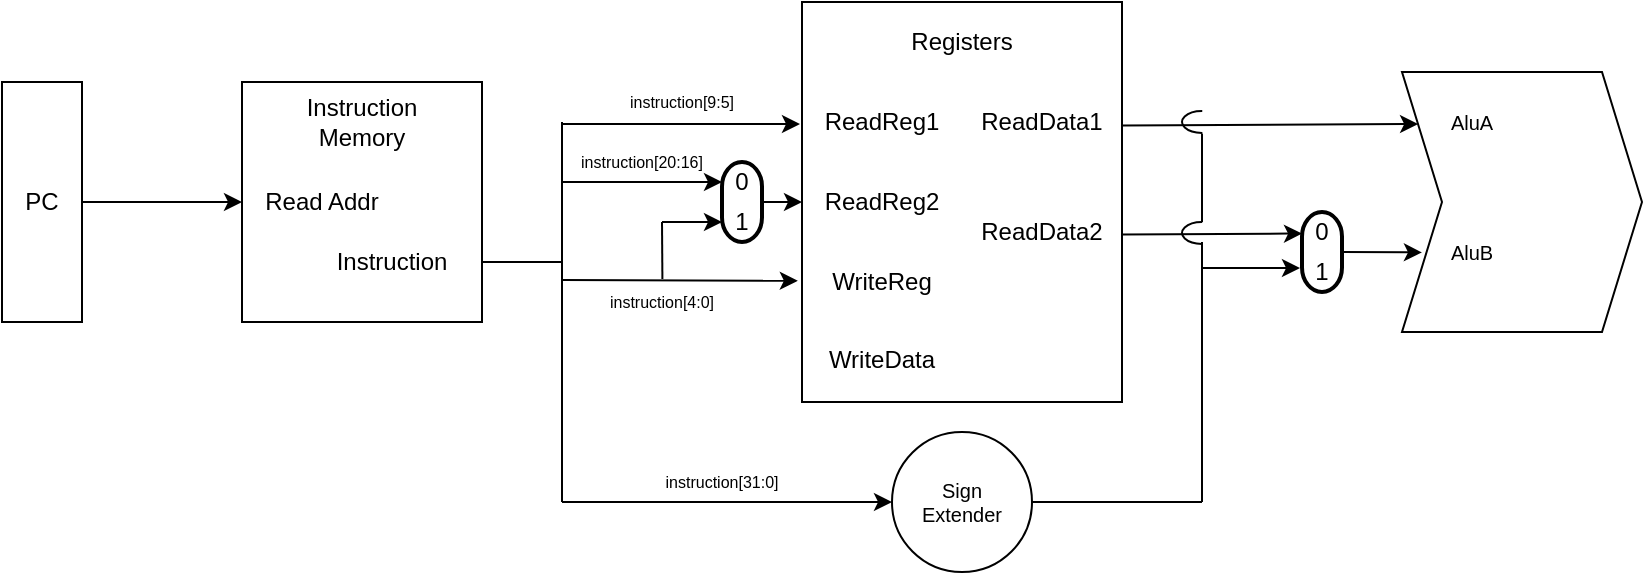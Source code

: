 <mxfile version="10.6.3" type="device"><diagram id="KLUNvmyKPT-SbZpm8EcM" name="Page-1"><mxGraphModel dx="961" dy="540" grid="1" gridSize="10" guides="1" tooltips="1" connect="1" arrows="1" fold="1" page="1" pageScale="1" pageWidth="10000" pageHeight="1100" math="0" shadow="0"><root><mxCell id="0"/><mxCell id="1" parent="0"/><mxCell id="L-ClFri9jHB5_9I61emS-2" value="" style="rounded=0;whiteSpace=wrap;html=1;" vertex="1" parent="1"><mxGeometry x="440" y="440" width="40" height="120" as="geometry"/></mxCell><mxCell id="L-ClFri9jHB5_9I61emS-3" value="&lt;div&gt;PC&lt;/div&gt;" style="text;html=1;strokeColor=none;fillColor=none;align=center;verticalAlign=middle;whiteSpace=wrap;rounded=0;" vertex="1" parent="1"><mxGeometry x="440" y="490" width="40" height="20" as="geometry"/></mxCell><mxCell id="L-ClFri9jHB5_9I61emS-4" value="" style="rounded=0;whiteSpace=wrap;html=1;" vertex="1" parent="1"><mxGeometry x="560" y="440" width="120" height="120" as="geometry"/></mxCell><mxCell id="L-ClFri9jHB5_9I61emS-5" value="" style="endArrow=classic;html=1;exitX=1;exitY=0.5;exitDx=0;exitDy=0;entryX=0;entryY=0.5;entryDx=0;entryDy=0;" edge="1" parent="1" source="L-ClFri9jHB5_9I61emS-3" target="L-ClFri9jHB5_9I61emS-4"><mxGeometry width="50" height="50" relative="1" as="geometry"><mxPoint x="440" y="630" as="sourcePoint"/><mxPoint x="490" y="580" as="targetPoint"/></mxGeometry></mxCell><mxCell id="L-ClFri9jHB5_9I61emS-6" value="Instruction Memory" style="text;html=1;strokeColor=none;fillColor=none;align=center;verticalAlign=middle;whiteSpace=wrap;rounded=0;" vertex="1" parent="1"><mxGeometry x="600" y="450" width="40" height="20" as="geometry"/></mxCell><mxCell id="L-ClFri9jHB5_9I61emS-7" value="Read Addr" style="text;html=1;strokeColor=none;fillColor=none;align=center;verticalAlign=middle;whiteSpace=wrap;rounded=0;" vertex="1" parent="1"><mxGeometry x="565" y="490" width="70" height="20" as="geometry"/></mxCell><mxCell id="L-ClFri9jHB5_9I61emS-10" value="&lt;div&gt;Instruction&lt;/div&gt;" style="text;html=1;strokeColor=none;fillColor=none;align=center;verticalAlign=middle;whiteSpace=wrap;rounded=0;" vertex="1" parent="1"><mxGeometry x="615" y="520" width="40" height="20" as="geometry"/></mxCell><mxCell id="L-ClFri9jHB5_9I61emS-11" value="" style="endArrow=none;html=1;entryX=1;entryY=0.75;entryDx=0;entryDy=0;" edge="1" parent="1" target="L-ClFri9jHB5_9I61emS-4"><mxGeometry width="50" height="50" relative="1" as="geometry"><mxPoint x="720" y="530" as="sourcePoint"/><mxPoint x="490" y="580" as="targetPoint"/></mxGeometry></mxCell><mxCell id="L-ClFri9jHB5_9I61emS-13" value="" style="rounded=0;whiteSpace=wrap;html=1;" vertex="1" parent="1"><mxGeometry x="840" y="400" width="160" height="200" as="geometry"/></mxCell><mxCell id="L-ClFri9jHB5_9I61emS-14" value="Registers" style="text;html=1;strokeColor=none;fillColor=none;align=center;verticalAlign=middle;whiteSpace=wrap;rounded=0;" vertex="1" parent="1"><mxGeometry x="900" y="410" width="40" height="20" as="geometry"/></mxCell><mxCell id="L-ClFri9jHB5_9I61emS-15" value="ReadReg1" style="text;html=1;strokeColor=none;fillColor=none;align=center;verticalAlign=middle;whiteSpace=wrap;rounded=0;" vertex="1" parent="1"><mxGeometry x="860" y="450" width="40" height="20" as="geometry"/></mxCell><mxCell id="L-ClFri9jHB5_9I61emS-16" value="ReadReg2" style="text;html=1;strokeColor=none;fillColor=none;align=center;verticalAlign=middle;whiteSpace=wrap;rounded=0;" vertex="1" parent="1"><mxGeometry x="860" y="490" width="40" height="20" as="geometry"/></mxCell><mxCell id="L-ClFri9jHB5_9I61emS-17" value="WriteReg" style="text;html=1;strokeColor=none;fillColor=none;align=center;verticalAlign=middle;whiteSpace=wrap;rounded=0;" vertex="1" parent="1"><mxGeometry x="860" y="529.5" width="40" height="20" as="geometry"/></mxCell><mxCell id="L-ClFri9jHB5_9I61emS-18" value="WriteData" style="text;html=1;strokeColor=none;fillColor=none;align=center;verticalAlign=middle;whiteSpace=wrap;rounded=0;" vertex="1" parent="1"><mxGeometry x="860" y="569" width="40" height="20" as="geometry"/></mxCell><mxCell id="L-ClFri9jHB5_9I61emS-19" value="ReadData1" style="text;html=1;strokeColor=none;fillColor=none;align=center;verticalAlign=middle;whiteSpace=wrap;rounded=0;" vertex="1" parent="1"><mxGeometry x="940" y="450" width="40" height="20" as="geometry"/></mxCell><mxCell id="L-ClFri9jHB5_9I61emS-20" value="ReadData2" style="text;html=1;strokeColor=none;fillColor=none;align=center;verticalAlign=middle;whiteSpace=wrap;rounded=0;" vertex="1" parent="1"><mxGeometry x="940" y="505" width="40" height="20" as="geometry"/></mxCell><mxCell id="L-ClFri9jHB5_9I61emS-21" value="" style="strokeWidth=2;html=1;shape=mxgraph.flowchart.terminator;whiteSpace=wrap;rotation=90;" vertex="1" parent="1"><mxGeometry x="790" y="490" width="40" height="20" as="geometry"/></mxCell><mxCell id="L-ClFri9jHB5_9I61emS-22" value="0" style="text;html=1;strokeColor=none;fillColor=none;align=center;verticalAlign=middle;whiteSpace=wrap;rounded=0;" vertex="1" parent="1"><mxGeometry x="790" y="480" width="40" height="20" as="geometry"/></mxCell><mxCell id="L-ClFri9jHB5_9I61emS-23" value="1" style="text;html=1;strokeColor=none;fillColor=none;align=center;verticalAlign=middle;whiteSpace=wrap;rounded=0;" vertex="1" parent="1"><mxGeometry x="790" y="500" width="40" height="20" as="geometry"/></mxCell><mxCell id="L-ClFri9jHB5_9I61emS-24" value="" style="endArrow=classic;html=1;exitX=0.75;exitY=0;exitDx=0;exitDy=0;entryX=0;entryY=0.5;entryDx=0;entryDy=0;" edge="1" parent="1" source="L-ClFri9jHB5_9I61emS-23" target="L-ClFri9jHB5_9I61emS-13"><mxGeometry width="50" height="50" relative="1" as="geometry"><mxPoint x="440" y="670" as="sourcePoint"/><mxPoint x="490" y="620" as="targetPoint"/></mxGeometry></mxCell><mxCell id="L-ClFri9jHB5_9I61emS-25" value="" style="endArrow=none;html=1;" edge="1" parent="1"><mxGeometry width="50" height="50" relative="1" as="geometry"><mxPoint x="720" y="460" as="sourcePoint"/><mxPoint x="720" y="530" as="targetPoint"/></mxGeometry></mxCell><mxCell id="L-ClFri9jHB5_9I61emS-26" value="" style="endArrow=classic;html=1;" edge="1" parent="1"><mxGeometry width="50" height="50" relative="1" as="geometry"><mxPoint x="720" y="461" as="sourcePoint"/><mxPoint x="839" y="461" as="targetPoint"/></mxGeometry></mxCell><mxCell id="L-ClFri9jHB5_9I61emS-27" value="instruction[9:5]" style="text;html=1;strokeColor=none;fillColor=none;align=center;verticalAlign=middle;whiteSpace=wrap;rounded=0;fontSize=8;" vertex="1" parent="1"><mxGeometry x="760" y="440" width="40" height="20" as="geometry"/></mxCell><mxCell id="L-ClFri9jHB5_9I61emS-28" value="" style="endArrow=classic;html=1;fontSize=10;entryX=0.25;entryY=0.5;entryDx=0;entryDy=0;entryPerimeter=0;" edge="1" parent="1" target="L-ClFri9jHB5_9I61emS-22"><mxGeometry width="50" height="50" relative="1" as="geometry"><mxPoint x="720" y="490" as="sourcePoint"/><mxPoint x="780" y="540" as="targetPoint"/></mxGeometry></mxCell><mxCell id="L-ClFri9jHB5_9I61emS-29" value="instruction[20:16]" style="text;html=1;strokeColor=none;fillColor=none;align=center;verticalAlign=middle;whiteSpace=wrap;rounded=0;fontSize=8;" vertex="1" parent="1"><mxGeometry x="740" y="470" width="40" height="20" as="geometry"/></mxCell><mxCell id="L-ClFri9jHB5_9I61emS-30" value="" style="endArrow=classic;html=1;fontSize=9;entryX=-0.013;entryY=0.697;entryDx=0;entryDy=0;entryPerimeter=0;" edge="1" parent="1" target="L-ClFri9jHB5_9I61emS-13"><mxGeometry width="50" height="50" relative="1" as="geometry"><mxPoint x="720" y="539" as="sourcePoint"/><mxPoint x="540" y="620" as="targetPoint"/></mxGeometry></mxCell><mxCell id="L-ClFri9jHB5_9I61emS-31" value="" style="endArrow=none;html=1;fontSize=9;" edge="1" parent="1"><mxGeometry width="50" height="50" relative="1" as="geometry"><mxPoint x="720" y="650" as="sourcePoint"/><mxPoint x="720" y="530" as="targetPoint"/></mxGeometry></mxCell><mxCell id="L-ClFri9jHB5_9I61emS-32" value="instruction[4:0]" style="text;html=1;strokeColor=none;fillColor=none;align=center;verticalAlign=middle;whiteSpace=wrap;rounded=0;fontSize=8;" vertex="1" parent="1"><mxGeometry x="750" y="540" width="40" height="20" as="geometry"/></mxCell><mxCell id="L-ClFri9jHB5_9I61emS-33" value="" style="endArrow=none;html=1;fontSize=8;entryX=0.505;entryY=-0.073;entryDx=0;entryDy=0;entryPerimeter=0;" edge="1" parent="1" target="L-ClFri9jHB5_9I61emS-32"><mxGeometry width="50" height="50" relative="1" as="geometry"><mxPoint x="770" y="510" as="sourcePoint"/><mxPoint x="770" y="530" as="targetPoint"/></mxGeometry></mxCell><mxCell id="L-ClFri9jHB5_9I61emS-34" value="" style="endArrow=classic;html=1;fontSize=8;entryX=0.25;entryY=0.5;entryDx=0;entryDy=0;entryPerimeter=0;" edge="1" parent="1" target="L-ClFri9jHB5_9I61emS-23"><mxGeometry width="50" height="50" relative="1" as="geometry"><mxPoint x="770" y="510" as="sourcePoint"/><mxPoint x="780" y="500" as="targetPoint"/></mxGeometry></mxCell><mxCell id="L-ClFri9jHB5_9I61emS-35" value="" style="shape=step;perimeter=stepPerimeter;whiteSpace=wrap;html=1;fixedSize=1;fontSize=8;size=20;" vertex="1" parent="1"><mxGeometry x="1140" y="435" width="120" height="130" as="geometry"/></mxCell><mxCell id="L-ClFri9jHB5_9I61emS-36" value="" style="strokeWidth=2;html=1;shape=mxgraph.flowchart.terminator;whiteSpace=wrap;rotation=90;" vertex="1" parent="1"><mxGeometry x="1080" y="515" width="40" height="20" as="geometry"/></mxCell><mxCell id="L-ClFri9jHB5_9I61emS-37" value="0" style="text;html=1;strokeColor=none;fillColor=none;align=center;verticalAlign=middle;whiteSpace=wrap;rounded=0;" vertex="1" parent="1"><mxGeometry x="1080" y="505" width="40" height="20" as="geometry"/></mxCell><mxCell id="L-ClFri9jHB5_9I61emS-38" value="1" style="text;html=1;strokeColor=none;fillColor=none;align=center;verticalAlign=middle;whiteSpace=wrap;rounded=0;" vertex="1" parent="1"><mxGeometry x="1080" y="525" width="40" height="20" as="geometry"/></mxCell><mxCell id="L-ClFri9jHB5_9I61emS-39" value="" style="endArrow=classic;html=1;exitX=0.75;exitY=0;exitDx=0;exitDy=0;entryX=0.083;entryY=0.694;entryDx=0;entryDy=0;entryPerimeter=0;" edge="1" parent="1" source="L-ClFri9jHB5_9I61emS-38" target="L-ClFri9jHB5_9I61emS-35"><mxGeometry width="50" height="50" relative="1" as="geometry"><mxPoint x="730" y="695" as="sourcePoint"/><mxPoint x="1130" y="525.2" as="targetPoint"/></mxGeometry></mxCell><mxCell id="L-ClFri9jHB5_9I61emS-43" value="" style="endArrow=classic;html=1;fontSize=8;entryX=0.25;entryY=0.539;entryDx=0;entryDy=0;exitX=1;exitY=0.581;exitDx=0;exitDy=0;exitPerimeter=0;entryPerimeter=0;" edge="1" parent="1" source="L-ClFri9jHB5_9I61emS-13" target="L-ClFri9jHB5_9I61emS-37"><mxGeometry width="50" height="50" relative="1" as="geometry"><mxPoint x="1060" y="650" as="sourcePoint"/><mxPoint x="1070" y="510" as="targetPoint"/></mxGeometry></mxCell><mxCell id="L-ClFri9jHB5_9I61emS-44" value="" style="endArrow=classic;html=1;fontSize=8;exitX=1.003;exitY=0.309;exitDx=0;exitDy=0;exitPerimeter=0;entryX=0.067;entryY=0.2;entryDx=0;entryDy=0;entryPerimeter=0;" edge="1" parent="1" source="L-ClFri9jHB5_9I61emS-13" target="L-ClFri9jHB5_9I61emS-35"><mxGeometry width="50" height="50" relative="1" as="geometry"><mxPoint x="1010" y="579.5" as="sourcePoint"/><mxPoint x="1060" y="529.5" as="targetPoint"/></mxGeometry></mxCell><mxCell id="L-ClFri9jHB5_9I61emS-45" value="AluA" style="text;html=1;strokeColor=none;fillColor=none;align=center;verticalAlign=middle;whiteSpace=wrap;rounded=0;fontSize=10;" vertex="1" parent="1"><mxGeometry x="1160" y="450" width="30" height="20" as="geometry"/></mxCell><mxCell id="L-ClFri9jHB5_9I61emS-46" value="AluB" style="text;html=1;strokeColor=none;fillColor=none;align=center;verticalAlign=middle;whiteSpace=wrap;rounded=0;fontSize=10;" vertex="1" parent="1"><mxGeometry x="1160" y="515" width="30" height="20" as="geometry"/></mxCell><mxCell id="L-ClFri9jHB5_9I61emS-47" value="" style="ellipse;whiteSpace=wrap;html=1;aspect=fixed;fontSize=10;" vertex="1" parent="1"><mxGeometry x="885" y="615" width="70" height="70" as="geometry"/></mxCell><mxCell id="L-ClFri9jHB5_9I61emS-48" value="&lt;div&gt;Sign&lt;/div&gt;&lt;div&gt;Extender&lt;br&gt;&lt;/div&gt;" style="text;html=1;strokeColor=none;fillColor=none;align=center;verticalAlign=middle;whiteSpace=wrap;rounded=0;fontSize=10;" vertex="1" parent="1"><mxGeometry x="900" y="640" width="40" height="20" as="geometry"/></mxCell><mxCell id="L-ClFri9jHB5_9I61emS-49" value="" style="endArrow=classic;html=1;fontSize=10;entryX=0;entryY=0.5;entryDx=0;entryDy=0;" edge="1" parent="1" target="L-ClFri9jHB5_9I61emS-47"><mxGeometry width="50" height="50" relative="1" as="geometry"><mxPoint x="720" y="650" as="sourcePoint"/><mxPoint x="730" y="710" as="targetPoint"/></mxGeometry></mxCell><mxCell id="L-ClFri9jHB5_9I61emS-50" value="instruction[31:0]" style="text;html=1;strokeColor=none;fillColor=none;align=center;verticalAlign=middle;whiteSpace=wrap;rounded=0;fontSize=8;" vertex="1" parent="1"><mxGeometry x="780" y="630" width="40" height="20" as="geometry"/></mxCell><mxCell id="L-ClFri9jHB5_9I61emS-51" value="" style="endArrow=none;html=1;fontSize=8;exitX=1;exitY=0.5;exitDx=0;exitDy=0;" edge="1" parent="1" source="L-ClFri9jHB5_9I61emS-47"><mxGeometry width="50" height="50" relative="1" as="geometry"><mxPoint x="1055" y="675" as="sourcePoint"/><mxPoint x="1040" y="650" as="targetPoint"/></mxGeometry></mxCell><mxCell id="L-ClFri9jHB5_9I61emS-53" value="" style="endArrow=classic;html=1;fontSize=8;entryX=0.225;entryY=0.4;entryDx=0;entryDy=0;entryPerimeter=0;" edge="1" parent="1" target="L-ClFri9jHB5_9I61emS-38"><mxGeometry width="50" height="50" relative="1" as="geometry"><mxPoint x="1040" y="533" as="sourcePoint"/><mxPoint x="1090" y="560" as="targetPoint"/></mxGeometry></mxCell><mxCell id="L-ClFri9jHB5_9I61emS-58" value="" style="verticalLabelPosition=bottom;verticalAlign=top;html=1;shape=mxgraph.basic.arc;startAngle=0.497;endAngle=0.002;fontSize=7;" vertex="1" parent="1"><mxGeometry x="1030" y="510" width="20" height="11" as="geometry"/></mxCell><mxCell id="L-ClFri9jHB5_9I61emS-59" value="" style="verticalLabelPosition=bottom;verticalAlign=top;html=1;shape=mxgraph.basic.arc;startAngle=0.497;endAngle=0.002;fontSize=7;" vertex="1" parent="1"><mxGeometry x="1030" y="454.5" width="20" height="11" as="geometry"/></mxCell><mxCell id="L-ClFri9jHB5_9I61emS-61" value="" style="endArrow=none;html=1;fontSize=7;entryX=0.5;entryY=0.909;entryDx=0;entryDy=0;entryPerimeter=0;" edge="1" parent="1" target="L-ClFri9jHB5_9I61emS-58"><mxGeometry width="50" height="50" relative="1" as="geometry"><mxPoint x="1040" y="650" as="sourcePoint"/><mxPoint x="1020" y="630" as="targetPoint"/></mxGeometry></mxCell><mxCell id="L-ClFri9jHB5_9I61emS-62" value="" style="endArrow=none;html=1;fontSize=7;exitX=0.5;exitY=0;exitDx=0;exitDy=0;exitPerimeter=0;entryX=0.5;entryY=1.031;entryDx=0;entryDy=0;entryPerimeter=0;" edge="1" parent="1" source="L-ClFri9jHB5_9I61emS-58" target="L-ClFri9jHB5_9I61emS-59"><mxGeometry width="50" height="50" relative="1" as="geometry"><mxPoint x="1090" y="640" as="sourcePoint"/><mxPoint x="1040" y="470" as="targetPoint"/></mxGeometry></mxCell></root></mxGraphModel></diagram></mxfile>